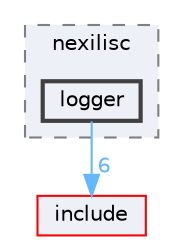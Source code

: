 digraph "src/nexilisc/logger"
{
 // LATEX_PDF_SIZE
  bgcolor="transparent";
  edge [fontname=Helvetica,fontsize=10,labelfontname=Helvetica,labelfontsize=10];
  node [fontname=Helvetica,fontsize=10,shape=box,height=0.2,width=0.4];
  compound=true
  subgraph clusterdir_9c2b1719065701fb9bc076d6e8b72445 {
    graph [ bgcolor="#edf0f7", pencolor="grey50", label="nexilisc", fontname=Helvetica,fontsize=10 style="filled,dashed", URL="dir_9c2b1719065701fb9bc076d6e8b72445.html",tooltip=""]
  dir_2193ea49f6990668a56303185c5778d6 [label="logger", fillcolor="#edf0f7", color="grey25", style="filled,bold", URL="dir_2193ea49f6990668a56303185c5778d6.html",tooltip=""];
  }
  dir_d44c64559bbebec7f509842c48db8b23 [label="include", fillcolor="#edf0f7", color="red", style="filled", URL="dir_d44c64559bbebec7f509842c48db8b23.html",tooltip=""];
  dir_2193ea49f6990668a56303185c5778d6->dir_d44c64559bbebec7f509842c48db8b23 [headlabel="6", labeldistance=1.5 headhref="dir_000016_000013.html" href="dir_000016_000013.html" color="steelblue1" fontcolor="steelblue1"];
}
